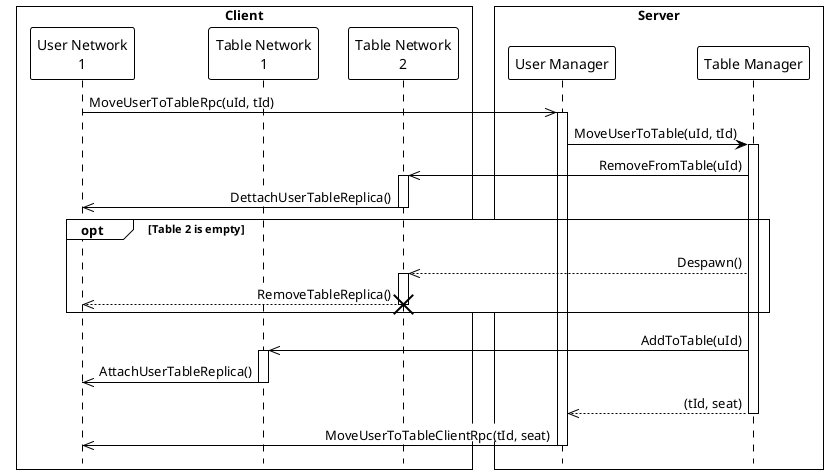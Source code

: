@startuml table_join
hide footbox
!theme plain
!pragma teoz true
skinparam sequenceMessageAlign direction
skinparam lifelineStrategy dashed

box Client
    participant "User Network\n1" as User1
    participant "Table Network\n1" as Table1
    participant "Table Network\n2" as Table2
end box

Box Server
    participant "User Manager" as UserM
    participant "Table Manager" as TableM
end box

User1->>UserM ++:<back:#FFFFFF>MoveUserToTableRpc(uId, tId)
UserM->TableM ++:<back:#FFFFFF>MoveUserToTable(uId, tId)
TableM->>Table2 ++:<back:#FFFFFF>RemoveFromTable(uId)
Table2->>User1 --:<back:#ffffff>DettachUserTableReplica()
opt Table 2 is empty
    TableM-->>Table2 ++:<back:#FFFFFF>Despawn()
    Table2-->>User1:<back:#ffffff>RemoveTableReplica()
    destroy Table2
end
TableM->>Table1 ++:<back:#FFFFFF>AddToTable(uId)
Table1->>User1 --:<back:#ffffff>AttachUserTableReplica()
TableM-->>UserM --:<back:#ffffff>(tId, seat)
UserM->>User1 --:<back:#ffffff>MoveUserToTableClientRpc(tId, seat)
@enduml